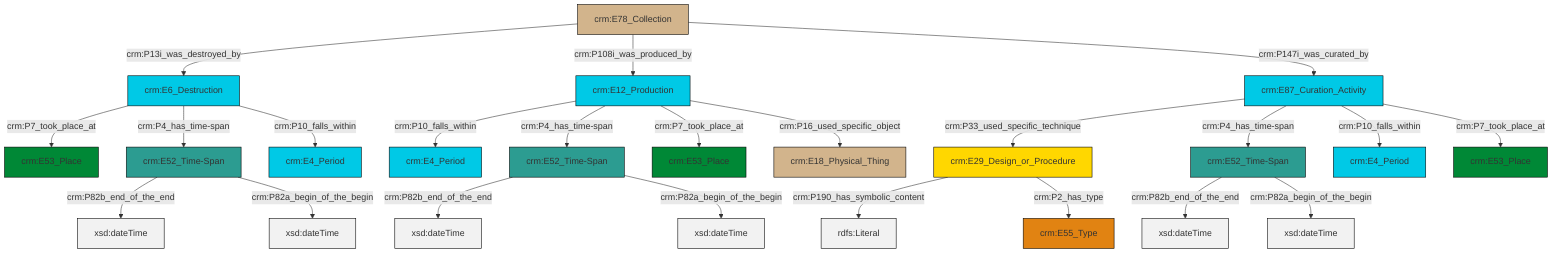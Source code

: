 graph TD
classDef Literal fill:#f2f2f2,stroke:#000000;
classDef CRM_Entity fill:#FFFFFF,stroke:#000000;
classDef Temporal_Entity fill:#00C9E6, stroke:#000000;
classDef Type fill:#E18312, stroke:#000000;
classDef Time-Span fill:#2C9C91, stroke:#000000;
classDef Appellation fill:#FFEB7F, stroke:#000000;
classDef Place fill:#008836, stroke:#000000;
classDef Persistent_Item fill:#B266B2, stroke:#000000;
classDef Conceptual_Object fill:#FFD700, stroke:#000000;
classDef Physical_Thing fill:#D2B48C, stroke:#000000;
classDef Actor fill:#f58aad, stroke:#000000;
classDef PC_Classes fill:#4ce600, stroke:#000000;
classDef Multi fill:#cccccc,stroke:#000000;

0["crm:E52_Time-Span"]:::Time-Span -->|crm:P82b_end_of_the_end| 1[xsd:dateTime]:::Literal
2["crm:E29_Design_or_Procedure"]:::Conceptual_Object -->|crm:P190_has_symbolic_content| 3[rdfs:Literal]:::Literal
4["crm:E78_Collection"]:::Physical_Thing -->|crm:P13i_was_destroyed_by| 5["crm:E6_Destruction"]:::Temporal_Entity
6["crm:E52_Time-Span"]:::Time-Span -->|crm:P82b_end_of_the_end| 7[xsd:dateTime]:::Literal
5["crm:E6_Destruction"]:::Temporal_Entity -->|crm:P7_took_place_at| 9["crm:E53_Place"]:::Place
11["crm:E87_Curation_Activity"]:::Temporal_Entity -->|crm:P33_used_specific_technique| 2["crm:E29_Design_or_Procedure"]:::Conceptual_Object
4["crm:E78_Collection"]:::Physical_Thing -->|crm:P108i_was_produced_by| 14["crm:E12_Production"]:::Temporal_Entity
14["crm:E12_Production"]:::Temporal_Entity -->|crm:P10_falls_within| 15["crm:E4_Period"]:::Temporal_Entity
11["crm:E87_Curation_Activity"]:::Temporal_Entity -->|crm:P4_has_time-span| 17["crm:E52_Time-Span"]:::Time-Span
17["crm:E52_Time-Span"]:::Time-Span -->|crm:P82b_end_of_the_end| 18[xsd:dateTime]:::Literal
11["crm:E87_Curation_Activity"]:::Temporal_Entity -->|crm:P10_falls_within| 19["crm:E4_Period"]:::Temporal_Entity
2["crm:E29_Design_or_Procedure"]:::Conceptual_Object -->|crm:P2_has_type| 22["crm:E55_Type"]:::Type
5["crm:E6_Destruction"]:::Temporal_Entity -->|crm:P4_has_time-span| 0["crm:E52_Time-Span"]:::Time-Span
11["crm:E87_Curation_Activity"]:::Temporal_Entity -->|crm:P7_took_place_at| 23["crm:E53_Place"]:::Place
6["crm:E52_Time-Span"]:::Time-Span -->|crm:P82a_begin_of_the_begin| 30[xsd:dateTime]:::Literal
0["crm:E52_Time-Span"]:::Time-Span -->|crm:P82a_begin_of_the_begin| 31[xsd:dateTime]:::Literal
14["crm:E12_Production"]:::Temporal_Entity -->|crm:P4_has_time-span| 6["crm:E52_Time-Span"]:::Time-Span
17["crm:E52_Time-Span"]:::Time-Span -->|crm:P82a_begin_of_the_begin| 32[xsd:dateTime]:::Literal
4["crm:E78_Collection"]:::Physical_Thing -->|crm:P147i_was_curated_by| 11["crm:E87_Curation_Activity"]:::Temporal_Entity
14["crm:E12_Production"]:::Temporal_Entity -->|crm:P7_took_place_at| 26["crm:E53_Place"]:::Place
5["crm:E6_Destruction"]:::Temporal_Entity -->|crm:P10_falls_within| 33["crm:E4_Period"]:::Temporal_Entity
14["crm:E12_Production"]:::Temporal_Entity -->|crm:P16_used_specific_object| 12["crm:E18_Physical_Thing"]:::Physical_Thing